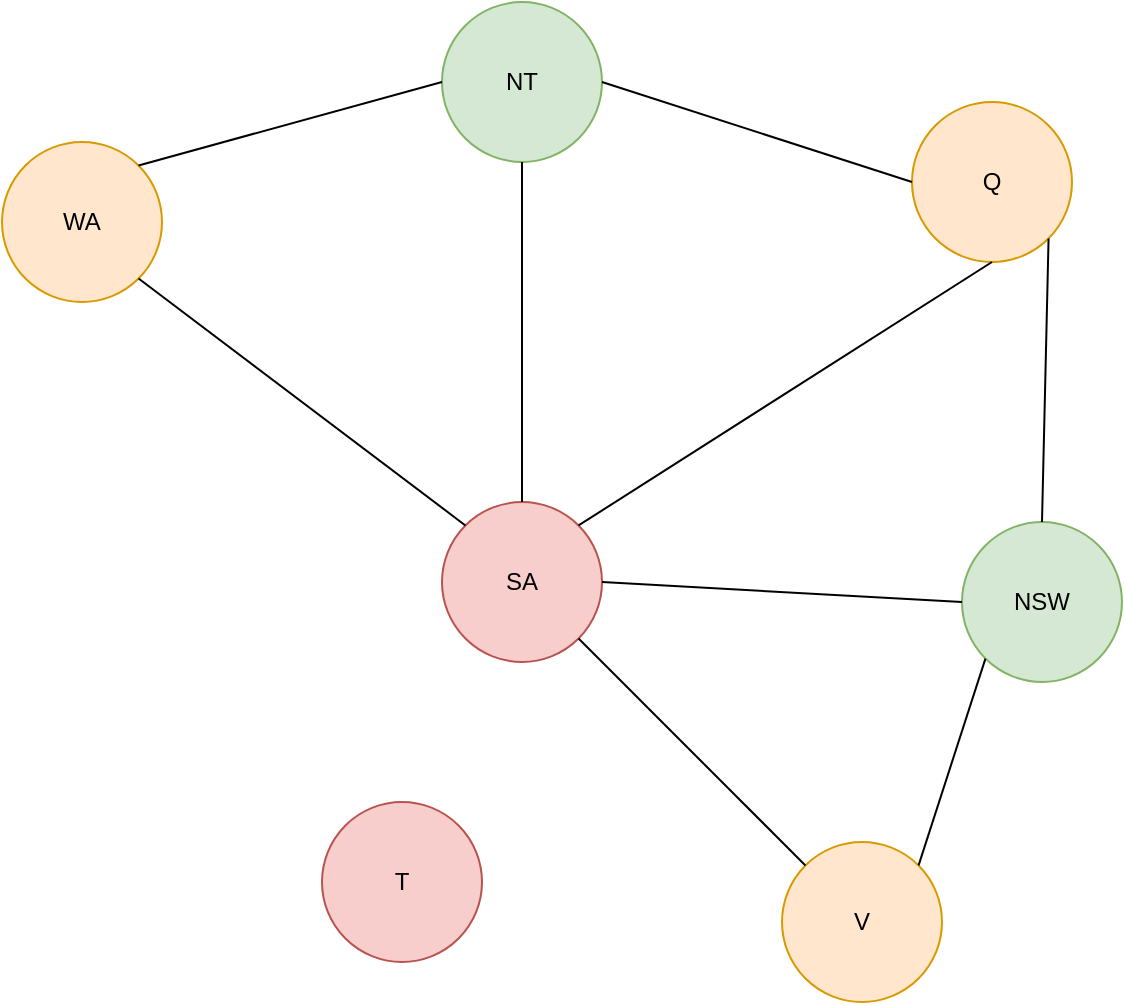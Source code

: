 <mxfile version="24.0.4" type="github">
  <diagram name="Page-1" id="yf6djbF0I3wY25MmQZsX">
    <mxGraphModel dx="1806" dy="569" grid="1" gridSize="10" guides="1" tooltips="1" connect="1" arrows="1" fold="1" page="1" pageScale="1" pageWidth="850" pageHeight="1100" math="0" shadow="0">
      <root>
        <mxCell id="0" />
        <mxCell id="1" parent="0" />
        <mxCell id="3I4UgmofojbZH20DthYG-1" value="SA" style="ellipse;whiteSpace=wrap;html=1;aspect=fixed;fillColor=#f8cecc;strokeColor=#b85450;" vertex="1" parent="1">
          <mxGeometry x="190" y="270" width="80" height="80" as="geometry" />
        </mxCell>
        <mxCell id="3I4UgmofojbZH20DthYG-2" value="NT" style="ellipse;whiteSpace=wrap;html=1;aspect=fixed;fillColor=#d5e8d4;strokeColor=#82b366;" vertex="1" parent="1">
          <mxGeometry x="190" y="20" width="80" height="80" as="geometry" />
        </mxCell>
        <mxCell id="3I4UgmofojbZH20DthYG-3" value="WA" style="ellipse;whiteSpace=wrap;html=1;aspect=fixed;fillColor=#ffe6cc;strokeColor=#d79b00;" vertex="1" parent="1">
          <mxGeometry x="-30" y="90" width="80" height="80" as="geometry" />
        </mxCell>
        <mxCell id="3I4UgmofojbZH20DthYG-4" value="Q" style="ellipse;whiteSpace=wrap;html=1;aspect=fixed;fillColor=#ffe6cc;strokeColor=#d79b00;" vertex="1" parent="1">
          <mxGeometry x="425" y="70" width="80" height="80" as="geometry" />
        </mxCell>
        <mxCell id="3I4UgmofojbZH20DthYG-5" value="NSW" style="ellipse;whiteSpace=wrap;html=1;aspect=fixed;fillColor=#d5e8d4;strokeColor=#82b366;" vertex="1" parent="1">
          <mxGeometry x="450" y="280" width="80" height="80" as="geometry" />
        </mxCell>
        <mxCell id="3I4UgmofojbZH20DthYG-6" value="V" style="ellipse;whiteSpace=wrap;html=1;aspect=fixed;fillColor=#ffe6cc;strokeColor=#d79b00;" vertex="1" parent="1">
          <mxGeometry x="360" y="440" width="80" height="80" as="geometry" />
        </mxCell>
        <mxCell id="3I4UgmofojbZH20DthYG-8" value="" style="endArrow=none;html=1;rounded=0;entryX=0;entryY=0;entryDx=0;entryDy=0;exitX=1;exitY=1;exitDx=0;exitDy=0;" edge="1" parent="1" source="3I4UgmofojbZH20DthYG-3" target="3I4UgmofojbZH20DthYG-1">
          <mxGeometry width="50" height="50" relative="1" as="geometry">
            <mxPoint x="120" y="300" as="sourcePoint" />
            <mxPoint x="170" y="250" as="targetPoint" />
          </mxGeometry>
        </mxCell>
        <mxCell id="3I4UgmofojbZH20DthYG-10" value="" style="endArrow=none;html=1;rounded=0;entryX=0;entryY=0.5;entryDx=0;entryDy=0;exitX=1;exitY=0;exitDx=0;exitDy=0;" edge="1" parent="1" source="3I4UgmofojbZH20DthYG-3" target="3I4UgmofojbZH20DthYG-2">
          <mxGeometry width="50" height="50" relative="1" as="geometry">
            <mxPoint x="108" y="238" as="sourcePoint" />
            <mxPoint x="212" y="292" as="targetPoint" />
          </mxGeometry>
        </mxCell>
        <mxCell id="3I4UgmofojbZH20DthYG-11" value="" style="endArrow=none;html=1;rounded=0;entryX=0.5;entryY=0;entryDx=0;entryDy=0;exitX=0.5;exitY=1;exitDx=0;exitDy=0;" edge="1" parent="1" source="3I4UgmofojbZH20DthYG-2" target="3I4UgmofojbZH20DthYG-1">
          <mxGeometry width="50" height="50" relative="1" as="geometry">
            <mxPoint x="118" y="248" as="sourcePoint" />
            <mxPoint x="222" y="302" as="targetPoint" />
          </mxGeometry>
        </mxCell>
        <mxCell id="3I4UgmofojbZH20DthYG-12" value="" style="endArrow=none;html=1;rounded=0;entryX=0;entryY=0.5;entryDx=0;entryDy=0;exitX=1;exitY=0.5;exitDx=0;exitDy=0;" edge="1" parent="1" source="3I4UgmofojbZH20DthYG-2" target="3I4UgmofojbZH20DthYG-4">
          <mxGeometry width="50" height="50" relative="1" as="geometry">
            <mxPoint x="240" y="110" as="sourcePoint" />
            <mxPoint x="240" y="280" as="targetPoint" />
          </mxGeometry>
        </mxCell>
        <mxCell id="3I4UgmofojbZH20DthYG-13" value="" style="endArrow=none;html=1;rounded=0;entryX=1;entryY=0;entryDx=0;entryDy=0;exitX=0.5;exitY=1;exitDx=0;exitDy=0;" edge="1" parent="1" source="3I4UgmofojbZH20DthYG-4" target="3I4UgmofojbZH20DthYG-1">
          <mxGeometry width="50" height="50" relative="1" as="geometry">
            <mxPoint x="250" y="120" as="sourcePoint" />
            <mxPoint x="250" y="290" as="targetPoint" />
          </mxGeometry>
        </mxCell>
        <mxCell id="3I4UgmofojbZH20DthYG-14" value="" style="endArrow=none;html=1;rounded=0;entryX=1;entryY=0.5;entryDx=0;entryDy=0;exitX=0;exitY=0.5;exitDx=0;exitDy=0;" edge="1" parent="1" source="3I4UgmofojbZH20DthYG-5" target="3I4UgmofojbZH20DthYG-1">
          <mxGeometry width="50" height="50" relative="1" as="geometry">
            <mxPoint x="475" y="160" as="sourcePoint" />
            <mxPoint x="268" y="292" as="targetPoint" />
          </mxGeometry>
        </mxCell>
        <mxCell id="3I4UgmofojbZH20DthYG-15" value="" style="endArrow=none;html=1;rounded=0;entryX=1;entryY=1;entryDx=0;entryDy=0;" edge="1" parent="1" source="3I4UgmofojbZH20DthYG-6" target="3I4UgmofojbZH20DthYG-1">
          <mxGeometry width="50" height="50" relative="1" as="geometry">
            <mxPoint x="460" y="330" as="sourcePoint" />
            <mxPoint x="280" y="320" as="targetPoint" />
          </mxGeometry>
        </mxCell>
        <mxCell id="3I4UgmofojbZH20DthYG-16" value="" style="endArrow=none;html=1;rounded=0;entryX=0.5;entryY=0;entryDx=0;entryDy=0;exitX=1;exitY=1;exitDx=0;exitDy=0;" edge="1" parent="1" source="3I4UgmofojbZH20DthYG-4" target="3I4UgmofojbZH20DthYG-5">
          <mxGeometry width="50" height="50" relative="1" as="geometry">
            <mxPoint x="280" y="70" as="sourcePoint" />
            <mxPoint x="435" y="120" as="targetPoint" />
          </mxGeometry>
        </mxCell>
        <mxCell id="3I4UgmofojbZH20DthYG-17" value="" style="endArrow=none;html=1;rounded=0;entryX=1;entryY=0;entryDx=0;entryDy=0;exitX=0;exitY=1;exitDx=0;exitDy=0;" edge="1" parent="1" source="3I4UgmofojbZH20DthYG-5" target="3I4UgmofojbZH20DthYG-6">
          <mxGeometry width="50" height="50" relative="1" as="geometry">
            <mxPoint x="503" y="148" as="sourcePoint" />
            <mxPoint x="500" y="290" as="targetPoint" />
          </mxGeometry>
        </mxCell>
        <mxCell id="3I4UgmofojbZH20DthYG-18" value="T" style="ellipse;whiteSpace=wrap;html=1;aspect=fixed;fillColor=#f8cecc;strokeColor=#b85450;" vertex="1" parent="1">
          <mxGeometry x="130" y="420" width="80" height="80" as="geometry" />
        </mxCell>
      </root>
    </mxGraphModel>
  </diagram>
</mxfile>
